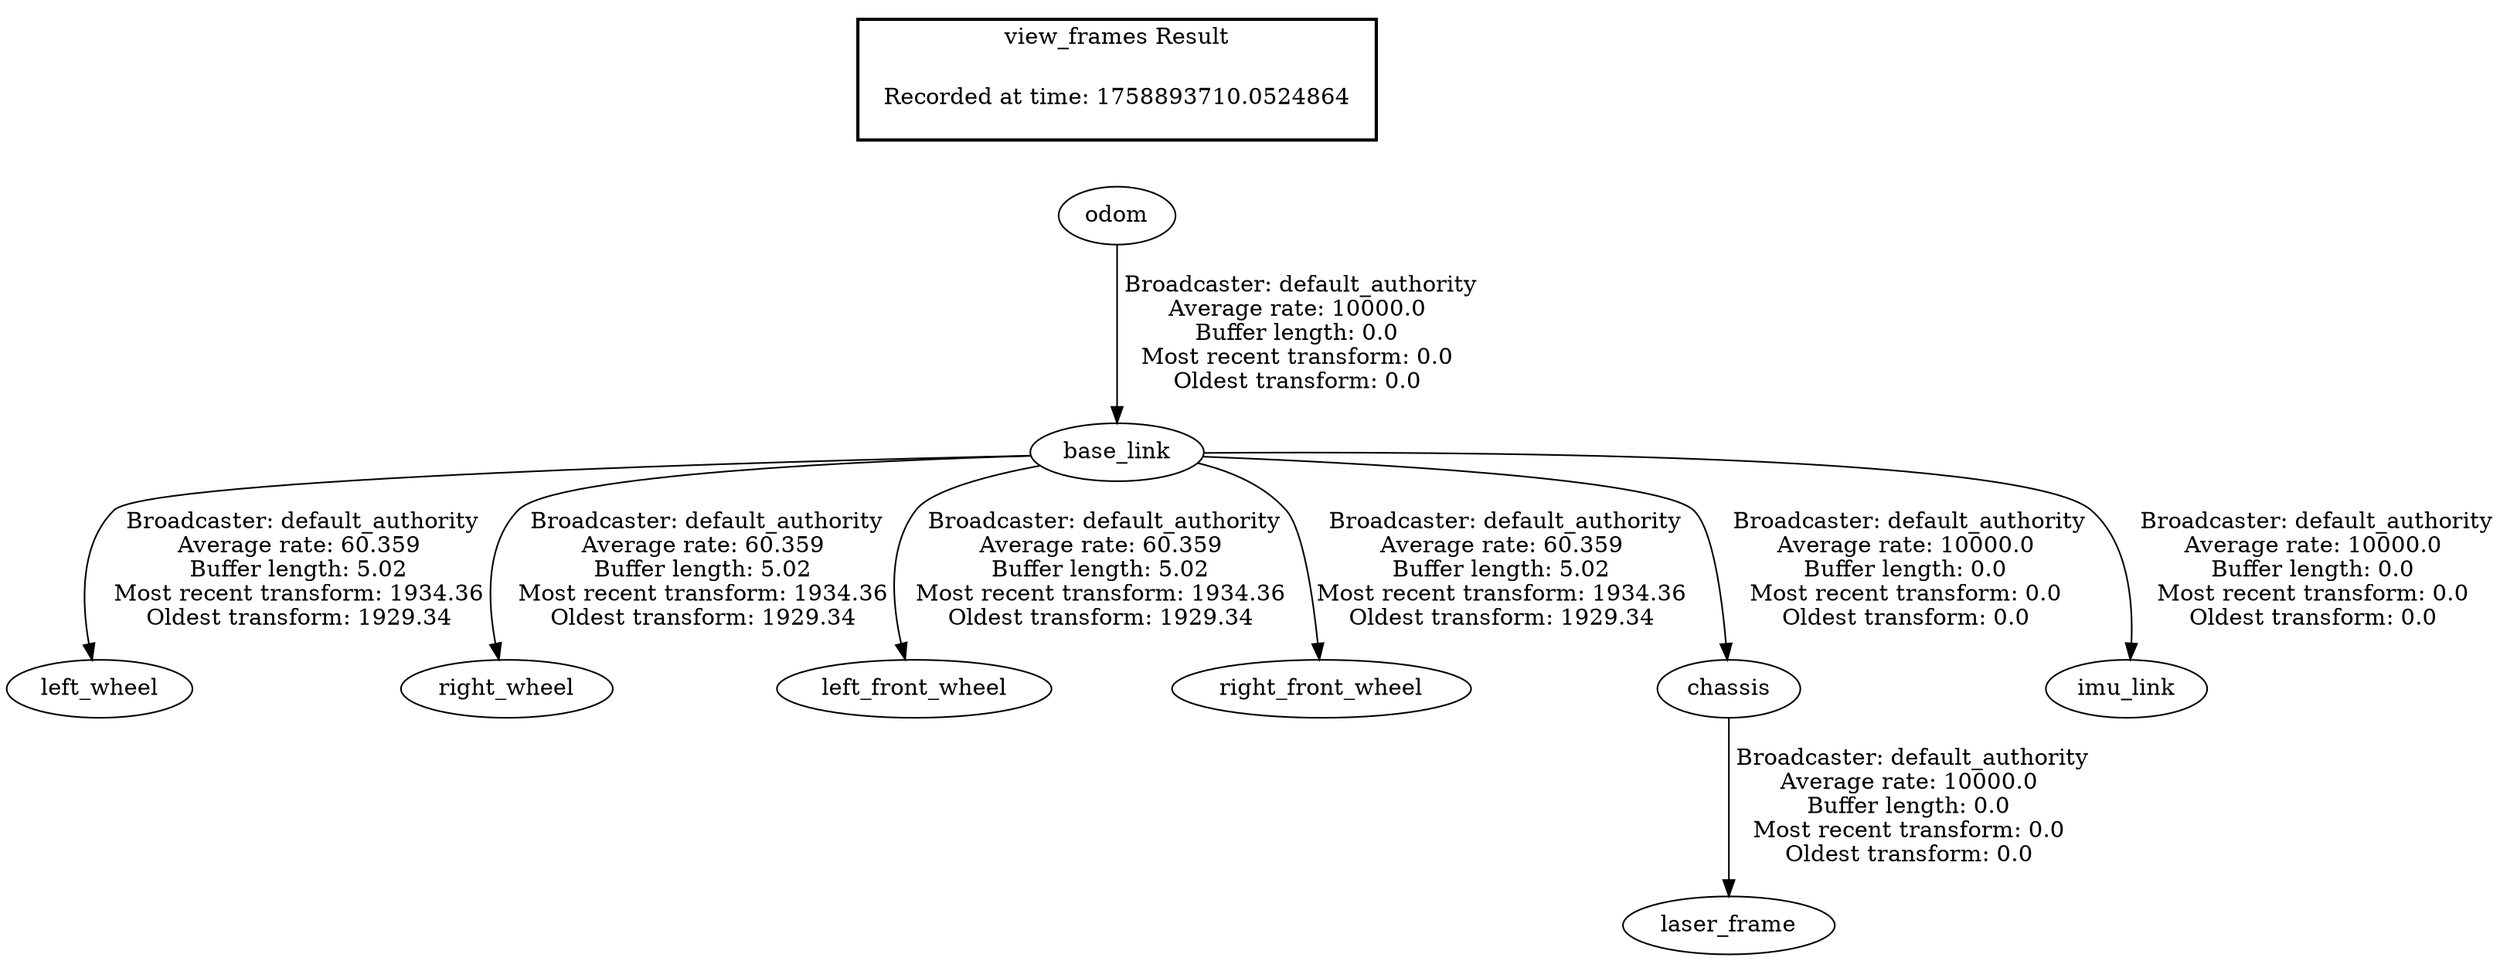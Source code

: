 digraph G {
"base_link" -> "left_wheel"[label=" Broadcaster: default_authority\nAverage rate: 60.359\nBuffer length: 5.02\nMost recent transform: 1934.36\nOldest transform: 1929.34\n"];
"odom" -> "base_link"[label=" Broadcaster: default_authority\nAverage rate: 10000.0\nBuffer length: 0.0\nMost recent transform: 0.0\nOldest transform: 0.0\n"];
"base_link" -> "right_wheel"[label=" Broadcaster: default_authority\nAverage rate: 60.359\nBuffer length: 5.02\nMost recent transform: 1934.36\nOldest transform: 1929.34\n"];
"base_link" -> "left_front_wheel"[label=" Broadcaster: default_authority\nAverage rate: 60.359\nBuffer length: 5.02\nMost recent transform: 1934.36\nOldest transform: 1929.34\n"];
"base_link" -> "right_front_wheel"[label=" Broadcaster: default_authority\nAverage rate: 60.359\nBuffer length: 5.02\nMost recent transform: 1934.36\nOldest transform: 1929.34\n"];
"base_link" -> "chassis"[label=" Broadcaster: default_authority\nAverage rate: 10000.0\nBuffer length: 0.0\nMost recent transform: 0.0\nOldest transform: 0.0\n"];
"base_link" -> "imu_link"[label=" Broadcaster: default_authority\nAverage rate: 10000.0\nBuffer length: 0.0\nMost recent transform: 0.0\nOldest transform: 0.0\n"];
"chassis" -> "laser_frame"[label=" Broadcaster: default_authority\nAverage rate: 10000.0\nBuffer length: 0.0\nMost recent transform: 0.0\nOldest transform: 0.0\n"];
edge [style=invis];
 subgraph cluster_legend { style=bold; color=black; label ="view_frames Result";
"Recorded at time: 1758893710.0524864"[ shape=plaintext ] ;
}->"odom";
}
